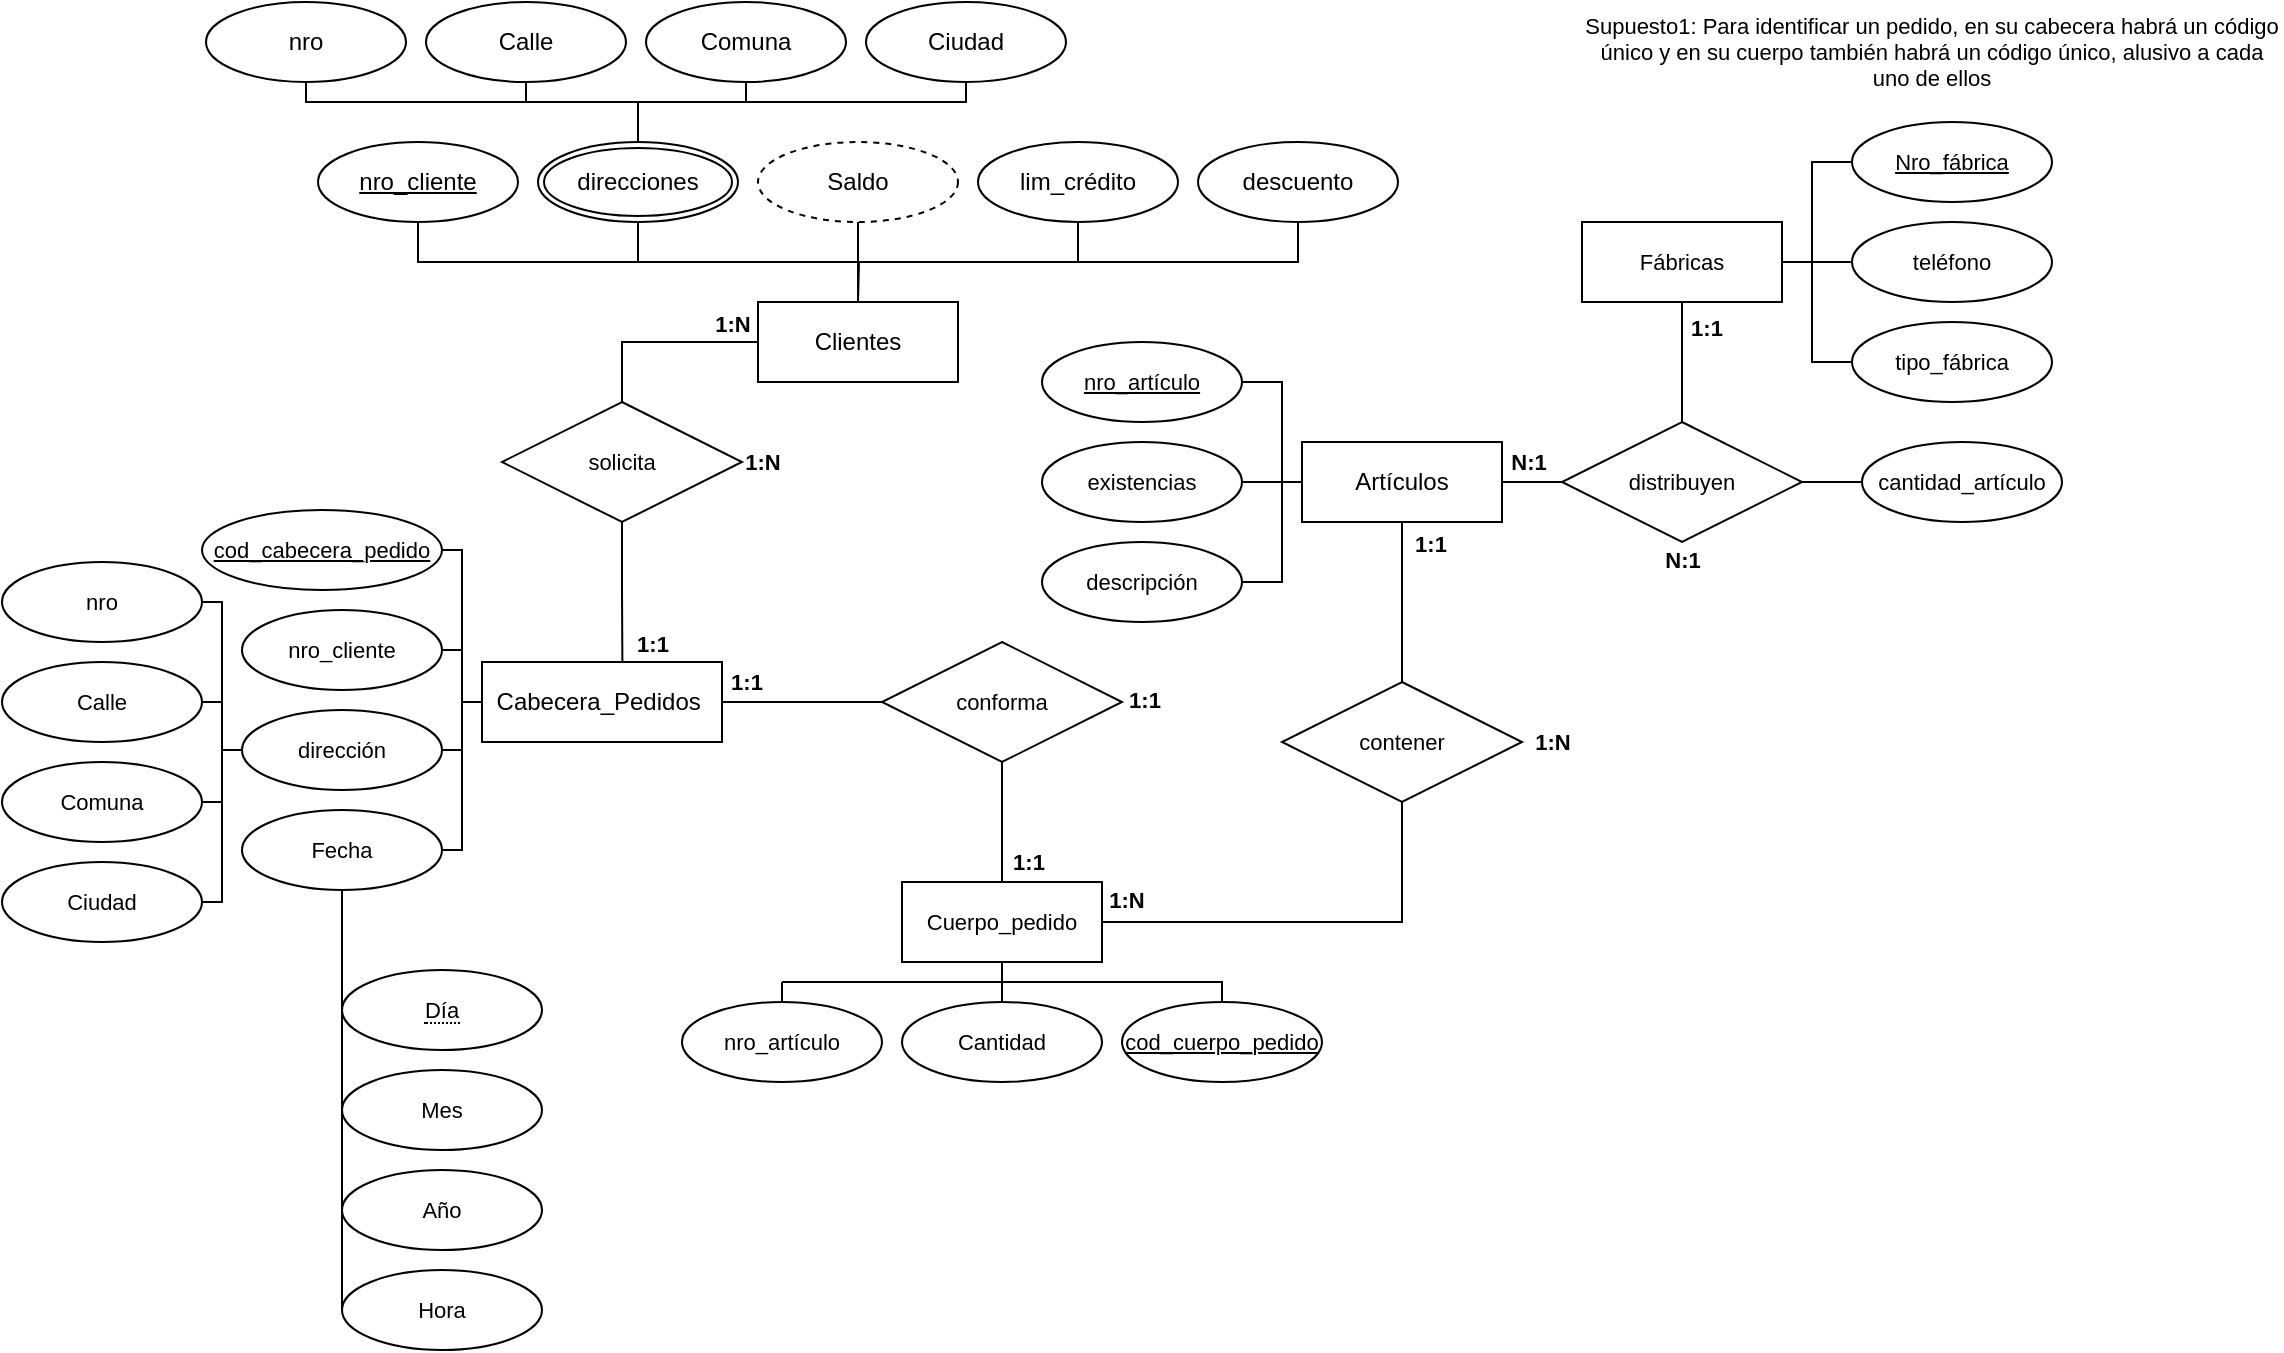 <mxfile version="24.4.3" type="github">
  <diagram id="R2lEEEUBdFMjLlhIrx00" name="Page-1">
    <mxGraphModel dx="1958" dy="622" grid="1" gridSize="10" guides="1" tooltips="1" connect="1" arrows="1" fold="1" page="1" pageScale="1" pageWidth="850" pageHeight="1100" background="none" math="0" shadow="0" extFonts="Permanent Marker^https://fonts.googleapis.com/css?family=Permanent+Marker">
      <root>
        <mxCell id="0" />
        <mxCell id="1" parent="0" />
        <mxCell id="HfP3J2cTbt1rp6Jw0FKj-80" style="edgeStyle=orthogonalEdgeStyle;shape=connector;rounded=0;orthogonalLoop=1;jettySize=auto;html=1;entryX=0.5;entryY=0;entryDx=0;entryDy=0;labelBackgroundColor=default;strokeColor=default;fontFamily=Helvetica;fontSize=11;fontColor=default;endArrow=none;endFill=0;" parent="1" target="HfP3J2cTbt1rp6Jw0FKj-79" edge="1">
          <mxGeometry relative="1" as="geometry">
            <mxPoint x="217" y="190" as="sourcePoint" />
            <mxPoint x="117" y="220" as="targetPoint" />
            <Array as="points">
              <mxPoint x="120" y="190" />
            </Array>
          </mxGeometry>
        </mxCell>
        <mxCell id="HfP3J2cTbt1rp6Jw0FKj-1" value="Clientes" style="whiteSpace=wrap;html=1;align=center;" parent="1" vertex="1">
          <mxGeometry x="188" y="170" width="100" height="40" as="geometry" />
        </mxCell>
        <mxCell id="HfP3J2cTbt1rp6Jw0FKj-93" style="edgeStyle=orthogonalEdgeStyle;shape=connector;rounded=0;orthogonalLoop=1;jettySize=auto;html=1;exitX=1;exitY=0.5;exitDx=0;exitDy=0;entryX=0;entryY=0.5;entryDx=0;entryDy=0;labelBackgroundColor=default;strokeColor=default;fontFamily=Helvetica;fontSize=11;fontColor=default;endArrow=none;endFill=0;" parent="1" source="HfP3J2cTbt1rp6Jw0FKj-2" target="HfP3J2cTbt1rp6Jw0FKj-92" edge="1">
          <mxGeometry relative="1" as="geometry" />
        </mxCell>
        <mxCell id="HfP3J2cTbt1rp6Jw0FKj-2" value="Artículos" style="whiteSpace=wrap;html=1;align=center;" parent="1" vertex="1">
          <mxGeometry x="460" y="240" width="100" height="40" as="geometry" />
        </mxCell>
        <mxCell id="HfP3J2cTbt1rp6Jw0FKj-73" style="edgeStyle=orthogonalEdgeStyle;shape=connector;rounded=0;orthogonalLoop=1;jettySize=auto;html=1;exitX=0;exitY=0.5;exitDx=0;exitDy=0;entryX=1;entryY=0.5;entryDx=0;entryDy=0;labelBackgroundColor=default;strokeColor=default;fontFamily=Helvetica;fontSize=11;fontColor=default;endArrow=none;endFill=0;" parent="1" source="HfP3J2cTbt1rp6Jw0FKj-3" target="HfP3J2cTbt1rp6Jw0FKj-70" edge="1">
          <mxGeometry relative="1" as="geometry">
            <Array as="points">
              <mxPoint x="40" y="370" />
              <mxPoint x="40" y="294" />
            </Array>
          </mxGeometry>
        </mxCell>
        <mxCell id="HfP3J2cTbt1rp6Jw0FKj-75" style="edgeStyle=orthogonalEdgeStyle;shape=connector;rounded=0;orthogonalLoop=1;jettySize=auto;html=1;exitX=0;exitY=0.5;exitDx=0;exitDy=0;entryX=1;entryY=0.5;entryDx=0;entryDy=0;labelBackgroundColor=default;strokeColor=default;fontFamily=Helvetica;fontSize=11;fontColor=default;endArrow=none;endFill=0;" parent="1" source="HfP3J2cTbt1rp6Jw0FKj-3" target="HfP3J2cTbt1rp6Jw0FKj-36" edge="1">
          <mxGeometry relative="1" as="geometry">
            <Array as="points">
              <mxPoint x="40" y="370" />
              <mxPoint x="40" y="344" />
            </Array>
          </mxGeometry>
        </mxCell>
        <mxCell id="HfP3J2cTbt1rp6Jw0FKj-76" style="edgeStyle=orthogonalEdgeStyle;shape=connector;rounded=0;orthogonalLoop=1;jettySize=auto;html=1;labelBackgroundColor=default;strokeColor=default;fontFamily=Helvetica;fontSize=11;fontColor=default;endArrow=none;endFill=0;" parent="1" target="HfP3J2cTbt1rp6Jw0FKj-37" edge="1">
          <mxGeometry relative="1" as="geometry">
            <mxPoint x="40" y="370" as="sourcePoint" />
            <Array as="points">
              <mxPoint x="40" y="394" />
            </Array>
          </mxGeometry>
        </mxCell>
        <mxCell id="HfP3J2cTbt1rp6Jw0FKj-77" style="edgeStyle=orthogonalEdgeStyle;shape=connector;rounded=0;orthogonalLoop=1;jettySize=auto;html=1;exitX=0;exitY=0.5;exitDx=0;exitDy=0;entryX=1;entryY=0.5;entryDx=0;entryDy=0;labelBackgroundColor=default;strokeColor=default;fontFamily=Helvetica;fontSize=11;fontColor=default;endArrow=none;endFill=0;" parent="1" source="HfP3J2cTbt1rp6Jw0FKj-3" target="HfP3J2cTbt1rp6Jw0FKj-38" edge="1">
          <mxGeometry relative="1" as="geometry">
            <Array as="points">
              <mxPoint x="40" y="370" />
              <mxPoint x="40" y="444" />
            </Array>
          </mxGeometry>
        </mxCell>
        <mxCell id="HfP3J2cTbt1rp6Jw0FKj-83" style="edgeStyle=orthogonalEdgeStyle;shape=connector;rounded=0;orthogonalLoop=1;jettySize=auto;html=1;exitX=1;exitY=0.5;exitDx=0;exitDy=0;entryX=0;entryY=0.5;entryDx=0;entryDy=0;labelBackgroundColor=default;strokeColor=default;fontFamily=Helvetica;fontSize=11;fontColor=default;endArrow=none;endFill=0;" parent="1" source="HfP3J2cTbt1rp6Jw0FKj-3" target="HfP3J2cTbt1rp6Jw0FKj-82" edge="1">
          <mxGeometry relative="1" as="geometry" />
        </mxCell>
        <mxCell id="HfP3J2cTbt1rp6Jw0FKj-3" value="Cabecera_Pedidos&amp;nbsp;" style="whiteSpace=wrap;html=1;align=center;" parent="1" vertex="1">
          <mxGeometry x="50" y="350" width="120" height="40" as="geometry" />
        </mxCell>
        <mxCell id="HfP3J2cTbt1rp6Jw0FKj-16" style="edgeStyle=orthogonalEdgeStyle;rounded=0;orthogonalLoop=1;jettySize=auto;html=1;exitX=0.5;exitY=1;exitDx=0;exitDy=0;endArrow=none;endFill=0;" parent="1" source="HfP3J2cTbt1rp6Jw0FKj-4" target="HfP3J2cTbt1rp6Jw0FKj-1" edge="1">
          <mxGeometry relative="1" as="geometry" />
        </mxCell>
        <mxCell id="HfP3J2cTbt1rp6Jw0FKj-4" value="nro_cliente" style="ellipse;whiteSpace=wrap;html=1;align=center;fontStyle=4;" parent="1" vertex="1">
          <mxGeometry x="-32" y="90" width="100" height="40" as="geometry" />
        </mxCell>
        <mxCell id="HfP3J2cTbt1rp6Jw0FKj-17" style="edgeStyle=orthogonalEdgeStyle;shape=connector;rounded=0;orthogonalLoop=1;jettySize=auto;html=1;exitX=0.5;exitY=1;exitDx=0;exitDy=0;labelBackgroundColor=default;strokeColor=default;fontFamily=Helvetica;fontSize=11;fontColor=default;endArrow=none;endFill=0;" parent="1" source="HfP3J2cTbt1rp6Jw0FKj-5" target="HfP3J2cTbt1rp6Jw0FKj-1" edge="1">
          <mxGeometry relative="1" as="geometry" />
        </mxCell>
        <mxCell id="HfP3J2cTbt1rp6Jw0FKj-5" value="direcciones" style="ellipse;shape=doubleEllipse;margin=3;whiteSpace=wrap;html=1;align=center;" parent="1" vertex="1">
          <mxGeometry x="78" y="90" width="100" height="40" as="geometry" />
        </mxCell>
        <mxCell id="HfP3J2cTbt1rp6Jw0FKj-21" style="edgeStyle=orthogonalEdgeStyle;shape=connector;rounded=0;orthogonalLoop=1;jettySize=auto;html=1;exitX=0.5;exitY=1;exitDx=0;exitDy=0;labelBackgroundColor=default;strokeColor=default;fontFamily=Helvetica;fontSize=11;fontColor=default;endArrow=none;endFill=0;" parent="1" source="HfP3J2cTbt1rp6Jw0FKj-6" target="HfP3J2cTbt1rp6Jw0FKj-5" edge="1">
          <mxGeometry relative="1" as="geometry">
            <Array as="points">
              <mxPoint x="-38" y="70" />
              <mxPoint x="128" y="70" />
            </Array>
          </mxGeometry>
        </mxCell>
        <mxCell id="HfP3J2cTbt1rp6Jw0FKj-6" value="nro" style="ellipse;whiteSpace=wrap;html=1;align=center;" parent="1" vertex="1">
          <mxGeometry x="-88" y="20" width="100" height="40" as="geometry" />
        </mxCell>
        <mxCell id="HfP3J2cTbt1rp6Jw0FKj-22" style="edgeStyle=orthogonalEdgeStyle;shape=connector;rounded=0;orthogonalLoop=1;jettySize=auto;html=1;exitX=0.5;exitY=1;exitDx=0;exitDy=0;entryX=0.5;entryY=0;entryDx=0;entryDy=0;labelBackgroundColor=default;strokeColor=default;fontFamily=Helvetica;fontSize=11;fontColor=default;endArrow=none;endFill=0;" parent="1" source="HfP3J2cTbt1rp6Jw0FKj-7" target="HfP3J2cTbt1rp6Jw0FKj-5" edge="1">
          <mxGeometry relative="1" as="geometry">
            <Array as="points">
              <mxPoint x="72" y="70" />
              <mxPoint x="128" y="70" />
            </Array>
          </mxGeometry>
        </mxCell>
        <mxCell id="HfP3J2cTbt1rp6Jw0FKj-7" value="Calle" style="ellipse;whiteSpace=wrap;html=1;align=center;" parent="1" vertex="1">
          <mxGeometry x="22" y="20" width="100" height="40" as="geometry" />
        </mxCell>
        <mxCell id="HfP3J2cTbt1rp6Jw0FKj-23" style="edgeStyle=orthogonalEdgeStyle;shape=connector;rounded=0;orthogonalLoop=1;jettySize=auto;html=1;labelBackgroundColor=default;strokeColor=default;fontFamily=Helvetica;fontSize=11;fontColor=default;endArrow=none;endFill=0;exitX=0.5;exitY=1;exitDx=0;exitDy=0;" parent="1" source="HfP3J2cTbt1rp6Jw0FKj-8" target="HfP3J2cTbt1rp6Jw0FKj-5" edge="1">
          <mxGeometry relative="1" as="geometry">
            <Array as="points">
              <mxPoint x="182" y="70" />
              <mxPoint x="128" y="70" />
            </Array>
          </mxGeometry>
        </mxCell>
        <mxCell id="HfP3J2cTbt1rp6Jw0FKj-8" value="Comuna" style="ellipse;whiteSpace=wrap;html=1;align=center;" parent="1" vertex="1">
          <mxGeometry x="132" y="20" width="100" height="40" as="geometry" />
        </mxCell>
        <mxCell id="HfP3J2cTbt1rp6Jw0FKj-24" style="edgeStyle=orthogonalEdgeStyle;shape=connector;rounded=0;orthogonalLoop=1;jettySize=auto;html=1;labelBackgroundColor=default;strokeColor=default;fontFamily=Helvetica;fontSize=11;fontColor=default;endArrow=none;endFill=0;exitX=0.5;exitY=1;exitDx=0;exitDy=0;" parent="1" source="HfP3J2cTbt1rp6Jw0FKj-9" edge="1">
          <mxGeometry relative="1" as="geometry">
            <mxPoint x="128" y="90" as="targetPoint" />
            <Array as="points">
              <mxPoint x="292" y="70" />
              <mxPoint x="128" y="70" />
            </Array>
          </mxGeometry>
        </mxCell>
        <mxCell id="HfP3J2cTbt1rp6Jw0FKj-9" value="Ciudad" style="ellipse;whiteSpace=wrap;html=1;align=center;" parent="1" vertex="1">
          <mxGeometry x="242" y="20" width="100" height="40" as="geometry" />
        </mxCell>
        <mxCell id="HfP3J2cTbt1rp6Jw0FKj-18" style="edgeStyle=orthogonalEdgeStyle;shape=connector;rounded=0;orthogonalLoop=1;jettySize=auto;html=1;labelBackgroundColor=default;strokeColor=default;fontFamily=Helvetica;fontSize=11;fontColor=default;endArrow=none;endFill=0;" parent="1" source="HfP3J2cTbt1rp6Jw0FKj-10" edge="1">
          <mxGeometry relative="1" as="geometry">
            <mxPoint x="238" y="170" as="targetPoint" />
          </mxGeometry>
        </mxCell>
        <mxCell id="HfP3J2cTbt1rp6Jw0FKj-10" value="Saldo" style="ellipse;whiteSpace=wrap;html=1;align=center;dashed=1;" parent="1" vertex="1">
          <mxGeometry x="188" y="90" width="100" height="40" as="geometry" />
        </mxCell>
        <mxCell id="HfP3J2cTbt1rp6Jw0FKj-19" style="edgeStyle=orthogonalEdgeStyle;shape=connector;rounded=0;orthogonalLoop=1;jettySize=auto;html=1;exitX=0.5;exitY=1;exitDx=0;exitDy=0;labelBackgroundColor=default;strokeColor=default;fontFamily=Helvetica;fontSize=11;fontColor=default;endArrow=none;endFill=0;" parent="1" source="HfP3J2cTbt1rp6Jw0FKj-14" edge="1">
          <mxGeometry relative="1" as="geometry">
            <mxPoint x="238" y="170" as="targetPoint" />
          </mxGeometry>
        </mxCell>
        <mxCell id="HfP3J2cTbt1rp6Jw0FKj-14" value="lim_crédito" style="ellipse;whiteSpace=wrap;html=1;align=center;" parent="1" vertex="1">
          <mxGeometry x="298" y="90" width="100" height="40" as="geometry" />
        </mxCell>
        <mxCell id="HfP3J2cTbt1rp6Jw0FKj-20" style="edgeStyle=orthogonalEdgeStyle;shape=connector;rounded=0;orthogonalLoop=1;jettySize=auto;html=1;labelBackgroundColor=default;strokeColor=default;fontFamily=Helvetica;fontSize=11;fontColor=default;endArrow=none;endFill=0;" parent="1" source="HfP3J2cTbt1rp6Jw0FKj-15" target="HfP3J2cTbt1rp6Jw0FKj-1" edge="1">
          <mxGeometry relative="1" as="geometry">
            <Array as="points">
              <mxPoint x="458" y="150" />
              <mxPoint x="238" y="150" />
            </Array>
          </mxGeometry>
        </mxCell>
        <mxCell id="HfP3J2cTbt1rp6Jw0FKj-15" value="descuento" style="ellipse;whiteSpace=wrap;html=1;align=center;" parent="1" vertex="1">
          <mxGeometry x="408" y="90" width="100" height="40" as="geometry" />
        </mxCell>
        <mxCell id="HfP3J2cTbt1rp6Jw0FKj-29" style="edgeStyle=orthogonalEdgeStyle;shape=connector;rounded=0;orthogonalLoop=1;jettySize=auto;html=1;labelBackgroundColor=default;strokeColor=default;fontFamily=Helvetica;fontSize=11;fontColor=default;endArrow=none;endFill=0;" parent="1" source="HfP3J2cTbt1rp6Jw0FKj-25" edge="1">
          <mxGeometry relative="1" as="geometry">
            <mxPoint x="460" y="260" as="targetPoint" />
            <Array as="points">
              <mxPoint x="450" y="210" />
              <mxPoint x="450" y="260" />
            </Array>
          </mxGeometry>
        </mxCell>
        <mxCell id="HfP3J2cTbt1rp6Jw0FKj-25" value="nro_artículo" style="ellipse;whiteSpace=wrap;html=1;align=center;fontStyle=4;fontFamily=Helvetica;fontSize=11;fontColor=default;" parent="1" vertex="1">
          <mxGeometry x="330" y="190" width="100" height="40" as="geometry" />
        </mxCell>
        <mxCell id="HfP3J2cTbt1rp6Jw0FKj-26" value="Fábricas" style="whiteSpace=wrap;html=1;align=center;fontFamily=Helvetica;fontSize=11;fontColor=default;" parent="1" vertex="1">
          <mxGeometry x="600" y="130" width="100" height="40" as="geometry" />
        </mxCell>
        <mxCell id="HfP3J2cTbt1rp6Jw0FKj-88" style="edgeStyle=orthogonalEdgeStyle;shape=connector;rounded=0;orthogonalLoop=1;jettySize=auto;html=1;exitX=1;exitY=0.5;exitDx=0;exitDy=0;labelBackgroundColor=default;strokeColor=default;fontFamily=Helvetica;fontSize=11;fontColor=default;endArrow=none;endFill=0;" parent="1" source="HfP3J2cTbt1rp6Jw0FKj-27" edge="1">
          <mxGeometry relative="1" as="geometry">
            <mxPoint x="460" y="260.474" as="targetPoint" />
          </mxGeometry>
        </mxCell>
        <mxCell id="HfP3J2cTbt1rp6Jw0FKj-27" value="existencias" style="ellipse;whiteSpace=wrap;html=1;align=center;fontFamily=Helvetica;fontSize=11;fontColor=default;" parent="1" vertex="1">
          <mxGeometry x="330" y="240" width="100" height="40" as="geometry" />
        </mxCell>
        <mxCell id="HfP3J2cTbt1rp6Jw0FKj-32" style="edgeStyle=orthogonalEdgeStyle;shape=connector;rounded=0;orthogonalLoop=1;jettySize=auto;html=1;entryX=0;entryY=0.5;entryDx=0;entryDy=0;labelBackgroundColor=default;strokeColor=default;fontFamily=Helvetica;fontSize=11;fontColor=default;endArrow=none;endFill=0;" parent="1" source="HfP3J2cTbt1rp6Jw0FKj-28" target="HfP3J2cTbt1rp6Jw0FKj-2" edge="1">
          <mxGeometry relative="1" as="geometry">
            <Array as="points">
              <mxPoint x="450" y="310" />
              <mxPoint x="450" y="260" />
            </Array>
          </mxGeometry>
        </mxCell>
        <mxCell id="HfP3J2cTbt1rp6Jw0FKj-28" value="descripción" style="ellipse;whiteSpace=wrap;html=1;align=center;fontFamily=Helvetica;fontSize=11;fontColor=default;" parent="1" vertex="1">
          <mxGeometry x="330" y="290" width="100" height="40" as="geometry" />
        </mxCell>
        <mxCell id="HfP3J2cTbt1rp6Jw0FKj-72" style="edgeStyle=orthogonalEdgeStyle;shape=connector;rounded=0;orthogonalLoop=1;jettySize=auto;html=1;entryX=0.5;entryY=0;entryDx=0;entryDy=0;labelBackgroundColor=default;strokeColor=default;fontFamily=Helvetica;fontSize=11;fontColor=default;endArrow=none;endFill=0;" parent="1" source="HfP3J2cTbt1rp6Jw0FKj-34" target="HfP3J2cTbt1rp6Jw0FKj-71" edge="1">
          <mxGeometry relative="1" as="geometry">
            <Array as="points">
              <mxPoint x="310" y="510" />
              <mxPoint x="420" y="510" />
            </Array>
          </mxGeometry>
        </mxCell>
        <mxCell id="HfP3J2cTbt1rp6Jw0FKj-86" style="edgeStyle=orthogonalEdgeStyle;shape=connector;rounded=0;orthogonalLoop=1;jettySize=auto;html=1;labelBackgroundColor=default;strokeColor=default;fontFamily=Helvetica;fontSize=11;fontColor=default;endArrow=none;endFill=0;" parent="1" source="HfP3J2cTbt1rp6Jw0FKj-34" target="HfP3J2cTbt1rp6Jw0FKj-85" edge="1">
          <mxGeometry relative="1" as="geometry" />
        </mxCell>
        <mxCell id="HfP3J2cTbt1rp6Jw0FKj-34" value="Cuerpo_pedido" style="whiteSpace=wrap;html=1;align=center;fontFamily=Helvetica;fontSize=11;fontColor=default;" parent="1" vertex="1">
          <mxGeometry x="260" y="460" width="100" height="40" as="geometry" />
        </mxCell>
        <mxCell id="HfP3J2cTbt1rp6Jw0FKj-36" value="nro_cliente" style="ellipse;whiteSpace=wrap;html=1;align=center;fontFamily=Helvetica;fontSize=11;fontColor=default;" parent="1" vertex="1">
          <mxGeometry x="-70" y="324" width="100" height="40" as="geometry" />
        </mxCell>
        <mxCell id="HfP3J2cTbt1rp6Jw0FKj-47" style="edgeStyle=orthogonalEdgeStyle;shape=connector;rounded=0;orthogonalLoop=1;jettySize=auto;html=1;exitX=0;exitY=0.5;exitDx=0;exitDy=0;entryX=1;entryY=0.5;entryDx=0;entryDy=0;labelBackgroundColor=default;strokeColor=default;fontFamily=Helvetica;fontSize=11;fontColor=default;endArrow=none;endFill=0;" parent="1" source="HfP3J2cTbt1rp6Jw0FKj-37" target="HfP3J2cTbt1rp6Jw0FKj-39" edge="1">
          <mxGeometry relative="1" as="geometry">
            <Array as="points">
              <mxPoint x="-80" y="394" />
              <mxPoint x="-80" y="320" />
            </Array>
          </mxGeometry>
        </mxCell>
        <mxCell id="HfP3J2cTbt1rp6Jw0FKj-37" value="dirección" style="ellipse;whiteSpace=wrap;html=1;align=center;fontFamily=Helvetica;fontSize=11;fontColor=default;" parent="1" vertex="1">
          <mxGeometry x="-70" y="374" width="100" height="40" as="geometry" />
        </mxCell>
        <mxCell id="HfP3J2cTbt1rp6Jw0FKj-51" style="edgeStyle=orthogonalEdgeStyle;shape=connector;rounded=0;orthogonalLoop=1;jettySize=auto;html=1;exitX=0.5;exitY=1;exitDx=0;exitDy=0;entryX=0;entryY=0.5;entryDx=0;entryDy=0;labelBackgroundColor=default;strokeColor=default;fontFamily=Helvetica;fontSize=11;fontColor=default;endArrow=none;endFill=0;" parent="1" source="HfP3J2cTbt1rp6Jw0FKj-38" target="HfP3J2cTbt1rp6Jw0FKj-43" edge="1">
          <mxGeometry relative="1" as="geometry">
            <Array as="points">
              <mxPoint x="-20" y="520" />
              <mxPoint x="-20" y="520" />
            </Array>
          </mxGeometry>
        </mxCell>
        <mxCell id="HfP3J2cTbt1rp6Jw0FKj-52" style="edgeStyle=orthogonalEdgeStyle;shape=connector;rounded=0;orthogonalLoop=1;jettySize=auto;html=1;exitX=0.5;exitY=1;exitDx=0;exitDy=0;entryX=0;entryY=0.5;entryDx=0;entryDy=0;labelBackgroundColor=default;strokeColor=default;fontFamily=Helvetica;fontSize=11;fontColor=default;endArrow=none;endFill=0;" parent="1" source="HfP3J2cTbt1rp6Jw0FKj-38" target="HfP3J2cTbt1rp6Jw0FKj-45" edge="1">
          <mxGeometry relative="1" as="geometry">
            <Array as="points">
              <mxPoint x="-20" y="530" />
              <mxPoint x="-20" y="530" />
            </Array>
          </mxGeometry>
        </mxCell>
        <mxCell id="HfP3J2cTbt1rp6Jw0FKj-53" style="edgeStyle=orthogonalEdgeStyle;shape=connector;rounded=0;orthogonalLoop=1;jettySize=auto;html=1;exitX=0.5;exitY=1;exitDx=0;exitDy=0;entryX=0;entryY=0.5;entryDx=0;entryDy=0;labelBackgroundColor=default;strokeColor=default;fontFamily=Helvetica;fontSize=11;fontColor=default;endArrow=none;endFill=0;" parent="1" source="HfP3J2cTbt1rp6Jw0FKj-38" target="HfP3J2cTbt1rp6Jw0FKj-46" edge="1">
          <mxGeometry relative="1" as="geometry">
            <Array as="points">
              <mxPoint x="-20" y="570" />
              <mxPoint x="-20" y="570" />
            </Array>
          </mxGeometry>
        </mxCell>
        <mxCell id="HfP3J2cTbt1rp6Jw0FKj-38" value="Fecha" style="ellipse;whiteSpace=wrap;html=1;align=center;fontFamily=Helvetica;fontSize=11;fontColor=default;" parent="1" vertex="1">
          <mxGeometry x="-70" y="424" width="100" height="40" as="geometry" />
        </mxCell>
        <mxCell id="HfP3J2cTbt1rp6Jw0FKj-39" value="nro" style="ellipse;whiteSpace=wrap;html=1;align=center;fontFamily=Helvetica;fontSize=11;fontColor=default;" parent="1" vertex="1">
          <mxGeometry x="-190" y="300" width="100" height="40" as="geometry" />
        </mxCell>
        <mxCell id="HfP3J2cTbt1rp6Jw0FKj-49" style="edgeStyle=orthogonalEdgeStyle;shape=connector;rounded=0;orthogonalLoop=1;jettySize=auto;html=1;exitX=1;exitY=0.5;exitDx=0;exitDy=0;entryX=0;entryY=0.5;entryDx=0;entryDy=0;labelBackgroundColor=default;strokeColor=default;fontFamily=Helvetica;fontSize=11;fontColor=default;endArrow=none;endFill=0;" parent="1" source="HfP3J2cTbt1rp6Jw0FKj-40" target="HfP3J2cTbt1rp6Jw0FKj-37" edge="1">
          <mxGeometry relative="1" as="geometry">
            <Array as="points">
              <mxPoint x="-80" y="370" />
              <mxPoint x="-80" y="394" />
            </Array>
          </mxGeometry>
        </mxCell>
        <mxCell id="HfP3J2cTbt1rp6Jw0FKj-40" value="Calle" style="ellipse;whiteSpace=wrap;html=1;align=center;fontFamily=Helvetica;fontSize=11;fontColor=default;" parent="1" vertex="1">
          <mxGeometry x="-190" y="350" width="100" height="40" as="geometry" />
        </mxCell>
        <mxCell id="HfP3J2cTbt1rp6Jw0FKj-48" style="edgeStyle=orthogonalEdgeStyle;shape=connector;rounded=0;orthogonalLoop=1;jettySize=auto;html=1;exitX=1;exitY=0.5;exitDx=0;exitDy=0;labelBackgroundColor=default;strokeColor=default;fontFamily=Helvetica;fontSize=11;fontColor=default;endArrow=none;endFill=0;" parent="1" source="HfP3J2cTbt1rp6Jw0FKj-41" edge="1">
          <mxGeometry relative="1" as="geometry">
            <mxPoint x="-70" y="394" as="targetPoint" />
            <Array as="points">
              <mxPoint x="-80" y="420" />
              <mxPoint x="-80" y="394" />
            </Array>
          </mxGeometry>
        </mxCell>
        <mxCell id="HfP3J2cTbt1rp6Jw0FKj-41" value="Comuna" style="ellipse;whiteSpace=wrap;html=1;align=center;fontFamily=Helvetica;fontSize=11;fontColor=default;" parent="1" vertex="1">
          <mxGeometry x="-190" y="400" width="100" height="40" as="geometry" />
        </mxCell>
        <mxCell id="HfP3J2cTbt1rp6Jw0FKj-50" style="edgeStyle=orthogonalEdgeStyle;shape=connector;rounded=0;orthogonalLoop=1;jettySize=auto;html=1;exitX=1;exitY=0.5;exitDx=0;exitDy=0;labelBackgroundColor=default;strokeColor=default;fontFamily=Helvetica;fontSize=11;fontColor=default;endArrow=none;endFill=0;" parent="1" source="HfP3J2cTbt1rp6Jw0FKj-42" edge="1">
          <mxGeometry relative="1" as="geometry">
            <mxPoint x="-70" y="394" as="targetPoint" />
            <Array as="points">
              <mxPoint x="-80" y="470" />
              <mxPoint x="-80" y="394" />
            </Array>
          </mxGeometry>
        </mxCell>
        <mxCell id="HfP3J2cTbt1rp6Jw0FKj-42" value="Ciudad" style="ellipse;whiteSpace=wrap;html=1;align=center;fontFamily=Helvetica;fontSize=11;fontColor=default;" parent="1" vertex="1">
          <mxGeometry x="-190" y="450" width="100" height="40" as="geometry" />
        </mxCell>
        <mxCell id="HfP3J2cTbt1rp6Jw0FKj-43" value="&lt;span style=&quot;border-bottom: 1px dotted&quot;&gt;Día&lt;/span&gt;" style="ellipse;whiteSpace=wrap;html=1;align=center;fontFamily=Helvetica;fontSize=11;fontColor=default;" parent="1" vertex="1">
          <mxGeometry x="-20" y="504" width="100" height="40" as="geometry" />
        </mxCell>
        <mxCell id="HfP3J2cTbt1rp6Jw0FKj-44" value="Mes" style="ellipse;whiteSpace=wrap;html=1;align=center;fontFamily=Helvetica;fontSize=11;fontColor=default;" parent="1" vertex="1">
          <mxGeometry x="-20" y="554" width="100" height="40" as="geometry" />
        </mxCell>
        <mxCell id="HfP3J2cTbt1rp6Jw0FKj-45" value="Año" style="ellipse;whiteSpace=wrap;html=1;align=center;fontFamily=Helvetica;fontSize=11;fontColor=default;" parent="1" vertex="1">
          <mxGeometry x="-20" y="604" width="100" height="40" as="geometry" />
        </mxCell>
        <mxCell id="HfP3J2cTbt1rp6Jw0FKj-46" value="Hora" style="ellipse;whiteSpace=wrap;html=1;align=center;fontFamily=Helvetica;fontSize=11;fontColor=default;" parent="1" vertex="1">
          <mxGeometry x="-20" y="654" width="100" height="40" as="geometry" />
        </mxCell>
        <mxCell id="HfP3J2cTbt1rp6Jw0FKj-54" value="nro_artículo" style="ellipse;whiteSpace=wrap;html=1;align=center;fontFamily=Helvetica;fontSize=11;fontColor=default;" parent="1" vertex="1">
          <mxGeometry x="150" y="520" width="100" height="40" as="geometry" />
        </mxCell>
        <mxCell id="HfP3J2cTbt1rp6Jw0FKj-56" value="Cantidad" style="ellipse;whiteSpace=wrap;html=1;align=center;fontFamily=Helvetica;fontSize=11;fontColor=default;" parent="1" vertex="1">
          <mxGeometry x="260" y="520" width="100" height="40" as="geometry" />
        </mxCell>
        <mxCell id="HfP3J2cTbt1rp6Jw0FKj-90" style="edgeStyle=orthogonalEdgeStyle;shape=connector;rounded=0;orthogonalLoop=1;jettySize=auto;html=1;exitX=0;exitY=0.5;exitDx=0;exitDy=0;entryX=1;entryY=0.5;entryDx=0;entryDy=0;labelBackgroundColor=default;strokeColor=default;fontFamily=Helvetica;fontSize=11;fontColor=default;endArrow=none;endFill=0;" parent="1" source="HfP3J2cTbt1rp6Jw0FKj-62" target="HfP3J2cTbt1rp6Jw0FKj-26" edge="1">
          <mxGeometry relative="1" as="geometry">
            <Array as="points">
              <mxPoint x="715" y="100" />
              <mxPoint x="715" y="150" />
            </Array>
          </mxGeometry>
        </mxCell>
        <mxCell id="HfP3J2cTbt1rp6Jw0FKj-62" value="Nro_fábrica" style="ellipse;whiteSpace=wrap;html=1;align=center;fontStyle=4;fontFamily=Helvetica;fontSize=11;fontColor=default;" parent="1" vertex="1">
          <mxGeometry x="735" y="80" width="100" height="40" as="geometry" />
        </mxCell>
        <mxCell id="HfP3J2cTbt1rp6Jw0FKj-91" style="edgeStyle=orthogonalEdgeStyle;shape=connector;rounded=0;orthogonalLoop=1;jettySize=auto;html=1;exitX=0;exitY=0.5;exitDx=0;exitDy=0;labelBackgroundColor=default;strokeColor=default;fontFamily=Helvetica;fontSize=11;fontColor=default;endArrow=none;endFill=0;" parent="1" source="HfP3J2cTbt1rp6Jw0FKj-63" edge="1">
          <mxGeometry relative="1" as="geometry">
            <mxPoint x="700" y="150" as="targetPoint" />
          </mxGeometry>
        </mxCell>
        <mxCell id="HfP3J2cTbt1rp6Jw0FKj-63" value="teléfono" style="ellipse;whiteSpace=wrap;html=1;align=center;fontFamily=Helvetica;fontSize=11;fontColor=default;" parent="1" vertex="1">
          <mxGeometry x="735" y="130" width="100" height="40" as="geometry" />
        </mxCell>
        <mxCell id="HfP3J2cTbt1rp6Jw0FKj-64" value="cantidad_artículo" style="ellipse;whiteSpace=wrap;html=1;align=center;fontFamily=Helvetica;fontSize=11;fontColor=default;" parent="1" vertex="1">
          <mxGeometry x="740" y="240" width="100" height="40" as="geometry" />
        </mxCell>
        <mxCell id="HfP3J2cTbt1rp6Jw0FKj-65" value="Supuesto1: Para identificar un pedido, en su cabecera habrá un código único y en su cuerpo también habrá un código único, alusivo a cada uno de ellos" style="text;html=1;strokeColor=none;fillColor=none;align=center;verticalAlign=middle;whiteSpace=wrap;rounded=0;fontSize=11;fontFamily=Helvetica;fontColor=default;" parent="1" vertex="1">
          <mxGeometry x="600" y="20" width="350" height="50" as="geometry" />
        </mxCell>
        <mxCell id="HfP3J2cTbt1rp6Jw0FKj-70" value="cod_cabecera_pedido" style="ellipse;whiteSpace=wrap;html=1;align=center;fontStyle=4;fontFamily=Helvetica;fontSize=11;fontColor=default;" parent="1" vertex="1">
          <mxGeometry x="-90" y="274" width="120" height="40" as="geometry" />
        </mxCell>
        <mxCell id="HfP3J2cTbt1rp6Jw0FKj-71" value="cod_cuerpo_pedido" style="ellipse;whiteSpace=wrap;html=1;align=center;fontStyle=4;fontFamily=Helvetica;fontSize=11;fontColor=default;" parent="1" vertex="1">
          <mxGeometry x="370" y="520" width="100" height="40" as="geometry" />
        </mxCell>
        <mxCell id="HfP3J2cTbt1rp6Jw0FKj-81" style="edgeStyle=orthogonalEdgeStyle;shape=connector;rounded=0;orthogonalLoop=1;jettySize=auto;html=1;exitX=0.5;exitY=1;exitDx=0;exitDy=0;entryX=0.585;entryY=0;entryDx=0;entryDy=0;entryPerimeter=0;labelBackgroundColor=default;strokeColor=default;fontFamily=Helvetica;fontSize=11;fontColor=default;endArrow=none;endFill=0;" parent="1" source="HfP3J2cTbt1rp6Jw0FKj-79" target="HfP3J2cTbt1rp6Jw0FKj-3" edge="1">
          <mxGeometry relative="1" as="geometry" />
        </mxCell>
        <mxCell id="HfP3J2cTbt1rp6Jw0FKj-79" value="solicita" style="shape=rhombus;perimeter=rhombusPerimeter;whiteSpace=wrap;html=1;align=center;fontFamily=Helvetica;fontSize=11;fontColor=default;" parent="1" vertex="1">
          <mxGeometry x="60" y="220" width="120" height="60" as="geometry" />
        </mxCell>
        <mxCell id="HfP3J2cTbt1rp6Jw0FKj-84" style="edgeStyle=orthogonalEdgeStyle;shape=connector;rounded=0;orthogonalLoop=1;jettySize=auto;html=1;exitX=0.5;exitY=1;exitDx=0;exitDy=0;entryX=0.5;entryY=0;entryDx=0;entryDy=0;labelBackgroundColor=default;strokeColor=default;fontFamily=Helvetica;fontSize=11;fontColor=default;endArrow=none;endFill=0;" parent="1" source="HfP3J2cTbt1rp6Jw0FKj-82" target="HfP3J2cTbt1rp6Jw0FKj-34" edge="1">
          <mxGeometry relative="1" as="geometry" />
        </mxCell>
        <mxCell id="HfP3J2cTbt1rp6Jw0FKj-82" value="conforma" style="shape=rhombus;perimeter=rhombusPerimeter;whiteSpace=wrap;html=1;align=center;fontFamily=Helvetica;fontSize=11;fontColor=default;" parent="1" vertex="1">
          <mxGeometry x="250" y="340" width="120" height="60" as="geometry" />
        </mxCell>
        <mxCell id="HfP3J2cTbt1rp6Jw0FKj-87" style="edgeStyle=orthogonalEdgeStyle;shape=connector;rounded=0;orthogonalLoop=1;jettySize=auto;html=1;labelBackgroundColor=default;strokeColor=default;fontFamily=Helvetica;fontSize=11;fontColor=default;endArrow=none;endFill=0;" parent="1" source="HfP3J2cTbt1rp6Jw0FKj-85" target="HfP3J2cTbt1rp6Jw0FKj-2" edge="1">
          <mxGeometry relative="1" as="geometry" />
        </mxCell>
        <mxCell id="HfP3J2cTbt1rp6Jw0FKj-85" value="contener" style="shape=rhombus;perimeter=rhombusPerimeter;whiteSpace=wrap;html=1;align=center;fontFamily=Helvetica;fontSize=11;fontColor=default;" parent="1" vertex="1">
          <mxGeometry x="450" y="360" width="120" height="60" as="geometry" />
        </mxCell>
        <mxCell id="HfP3J2cTbt1rp6Jw0FKj-94" style="edgeStyle=orthogonalEdgeStyle;shape=connector;rounded=0;orthogonalLoop=1;jettySize=auto;html=1;exitX=0.5;exitY=0;exitDx=0;exitDy=0;labelBackgroundColor=default;strokeColor=default;fontFamily=Helvetica;fontSize=11;fontColor=default;endArrow=none;endFill=0;" parent="1" source="HfP3J2cTbt1rp6Jw0FKj-92" target="HfP3J2cTbt1rp6Jw0FKj-26" edge="1">
          <mxGeometry relative="1" as="geometry" />
        </mxCell>
        <mxCell id="HfP3J2cTbt1rp6Jw0FKj-95" style="edgeStyle=orthogonalEdgeStyle;shape=connector;rounded=0;orthogonalLoop=1;jettySize=auto;html=1;exitX=1;exitY=0.5;exitDx=0;exitDy=0;entryX=0;entryY=0.5;entryDx=0;entryDy=0;labelBackgroundColor=default;strokeColor=default;fontFamily=Helvetica;fontSize=11;fontColor=default;endArrow=none;endFill=0;" parent="1" source="HfP3J2cTbt1rp6Jw0FKj-92" target="HfP3J2cTbt1rp6Jw0FKj-64" edge="1">
          <mxGeometry relative="1" as="geometry" />
        </mxCell>
        <mxCell id="HfP3J2cTbt1rp6Jw0FKj-92" value="distribuyen" style="shape=rhombus;perimeter=rhombusPerimeter;whiteSpace=wrap;html=1;align=center;fontFamily=Helvetica;fontSize=11;fontColor=default;" parent="1" vertex="1">
          <mxGeometry x="590" y="230" width="120" height="60" as="geometry" />
        </mxCell>
        <mxCell id="HfP3J2cTbt1rp6Jw0FKj-98" style="edgeStyle=orthogonalEdgeStyle;shape=connector;rounded=0;orthogonalLoop=1;jettySize=auto;html=1;entryX=1;entryY=0.5;entryDx=0;entryDy=0;labelBackgroundColor=default;strokeColor=default;fontFamily=Helvetica;fontSize=11;fontColor=default;endArrow=none;endFill=0;" parent="1" source="HfP3J2cTbt1rp6Jw0FKj-96" target="HfP3J2cTbt1rp6Jw0FKj-26" edge="1">
          <mxGeometry relative="1" as="geometry">
            <Array as="points">
              <mxPoint x="715" y="200" />
              <mxPoint x="715" y="150" />
            </Array>
          </mxGeometry>
        </mxCell>
        <mxCell id="HfP3J2cTbt1rp6Jw0FKj-96" value="tipo_fábrica" style="ellipse;whiteSpace=wrap;html=1;align=center;fontFamily=Helvetica;fontSize=11;fontColor=default;" parent="1" vertex="1">
          <mxGeometry x="735" y="180" width="100" height="40" as="geometry" />
        </mxCell>
        <mxCell id="7rq2LlM0N5ii7E_H5fFQ-2" value="" style="endArrow=none;html=1;rounded=0;fontSize=12;startSize=8;endSize=8;curved=1;exitX=0.5;exitY=0;exitDx=0;exitDy=0;" parent="1" source="HfP3J2cTbt1rp6Jw0FKj-56" edge="1">
          <mxGeometry width="50" height="50" relative="1" as="geometry">
            <mxPoint x="290" y="490" as="sourcePoint" />
            <mxPoint x="310" y="510" as="targetPoint" />
          </mxGeometry>
        </mxCell>
        <mxCell id="7rq2LlM0N5ii7E_H5fFQ-5" value="" style="endArrow=none;html=1;rounded=0;fontSize=12;startSize=8;endSize=8;curved=1;" parent="1" edge="1">
          <mxGeometry width="50" height="50" relative="1" as="geometry">
            <mxPoint x="200" y="510" as="sourcePoint" />
            <mxPoint x="310" y="510" as="targetPoint" />
          </mxGeometry>
        </mxCell>
        <mxCell id="7rq2LlM0N5ii7E_H5fFQ-6" value="" style="endArrow=none;html=1;rounded=0;fontSize=12;startSize=8;endSize=8;curved=1;exitX=0.5;exitY=0;exitDx=0;exitDy=0;" parent="1" source="HfP3J2cTbt1rp6Jw0FKj-54" edge="1">
          <mxGeometry width="50" height="50" relative="1" as="geometry">
            <mxPoint x="290" y="510" as="sourcePoint" />
            <mxPoint x="200" y="510" as="targetPoint" />
          </mxGeometry>
        </mxCell>
        <mxCell id="jSMQa1UVLZGQsq92otoC-1" value="1:N" style="text;html=1;align=center;verticalAlign=middle;resizable=0;points=[];autosize=1;strokeColor=none;fillColor=none;fontSize=11;fontStyle=1" vertex="1" parent="1">
          <mxGeometry x="170" y="235" width="40" height="30" as="geometry" />
        </mxCell>
        <mxCell id="jSMQa1UVLZGQsq92otoC-2" value="1:N" style="text;html=1;align=center;verticalAlign=middle;resizable=0;points=[];autosize=1;strokeColor=none;fillColor=none;fontSize=11;fontStyle=1" vertex="1" parent="1">
          <mxGeometry x="565" y="375" width="40" height="30" as="geometry" />
        </mxCell>
        <mxCell id="jSMQa1UVLZGQsq92otoC-3" value="N:1" style="text;html=1;align=center;verticalAlign=middle;resizable=0;points=[];autosize=1;strokeColor=none;fillColor=none;fontSize=11;fontStyle=1" vertex="1" parent="1">
          <mxGeometry x="630" y="284" width="40" height="30" as="geometry" />
        </mxCell>
        <mxCell id="jSMQa1UVLZGQsq92otoC-4" value="&lt;font style=&quot;font-size: 11px;&quot;&gt;1:N&lt;/font&gt;" style="text;html=1;align=center;verticalAlign=middle;resizable=0;points=[];autosize=1;strokeColor=none;fillColor=none;fontSize=16;fontStyle=1" vertex="1" parent="1">
          <mxGeometry x="155" y="164" width="40" height="30" as="geometry" />
        </mxCell>
        <mxCell id="jSMQa1UVLZGQsq92otoC-5" value="&lt;span style=&quot;font-size: 11px;&quot;&gt;&lt;b&gt;1:1&lt;/b&gt;&lt;/span&gt;" style="text;html=1;align=center;verticalAlign=middle;resizable=0;points=[];autosize=1;strokeColor=none;fillColor=none;fontSize=16;" vertex="1" parent="1">
          <mxGeometry x="115" y="324" width="40" height="30" as="geometry" />
        </mxCell>
        <mxCell id="jSMQa1UVLZGQsq92otoC-6" value="&lt;b&gt;1:1&lt;/b&gt;" style="text;html=1;align=center;verticalAlign=middle;resizable=0;points=[];autosize=1;strokeColor=none;fillColor=none;fontSize=11;" vertex="1" parent="1">
          <mxGeometry x="162" y="345" width="40" height="30" as="geometry" />
        </mxCell>
        <mxCell id="jSMQa1UVLZGQsq92otoC-7" value="1:1" style="text;html=1;align=center;verticalAlign=middle;resizable=0;points=[];autosize=1;strokeColor=none;fillColor=none;fontSize=11;fontStyle=1" vertex="1" parent="1">
          <mxGeometry x="303" y="435" width="40" height="30" as="geometry" />
        </mxCell>
        <mxCell id="jSMQa1UVLZGQsq92otoC-8" value="1:1" style="text;html=1;align=center;verticalAlign=middle;resizable=0;points=[];autosize=1;strokeColor=none;fillColor=none;fontSize=11;fontStyle=1" vertex="1" parent="1">
          <mxGeometry x="361" y="354" width="40" height="30" as="geometry" />
        </mxCell>
        <mxCell id="jSMQa1UVLZGQsq92otoC-10" value="1:N" style="text;html=1;align=center;verticalAlign=middle;resizable=0;points=[];autosize=1;strokeColor=none;fillColor=none;fontSize=11;fontStyle=1" vertex="1" parent="1">
          <mxGeometry x="352" y="454" width="40" height="30" as="geometry" />
        </mxCell>
        <mxCell id="jSMQa1UVLZGQsq92otoC-12" value="&lt;span style=&quot;font-size: 11px;&quot;&gt;&lt;span&gt;1:1&lt;/span&gt;&lt;/span&gt;" style="text;html=1;align=center;verticalAlign=middle;resizable=0;points=[];autosize=1;strokeColor=none;fillColor=none;fontSize=16;fontStyle=1" vertex="1" parent="1">
          <mxGeometry x="504" y="274" width="40" height="30" as="geometry" />
        </mxCell>
        <mxCell id="jSMQa1UVLZGQsq92otoC-13" value="N:1" style="text;html=1;align=center;verticalAlign=middle;resizable=0;points=[];autosize=1;strokeColor=none;fillColor=none;fontSize=11;fontStyle=1" vertex="1" parent="1">
          <mxGeometry x="553" y="235" width="40" height="30" as="geometry" />
        </mxCell>
        <mxCell id="jSMQa1UVLZGQsq92otoC-14" value="1:1" style="text;html=1;align=center;verticalAlign=middle;resizable=0;points=[];autosize=1;strokeColor=none;fillColor=none;fontSize=11;fontStyle=1" vertex="1" parent="1">
          <mxGeometry x="642" y="168" width="40" height="30" as="geometry" />
        </mxCell>
      </root>
    </mxGraphModel>
  </diagram>
</mxfile>
